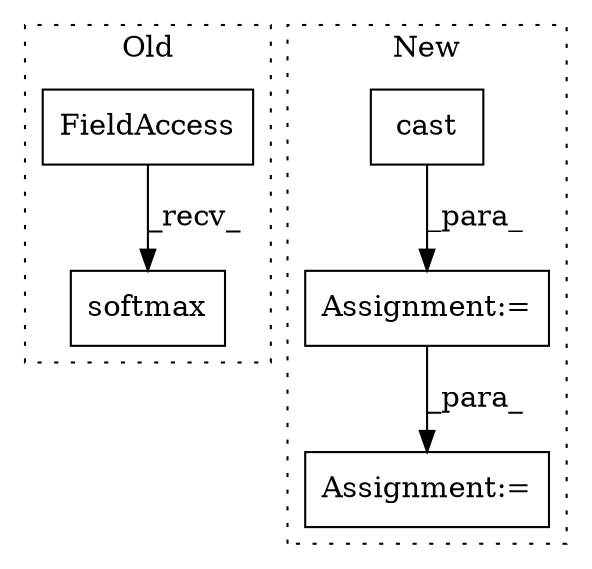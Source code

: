 digraph G {
subgraph cluster0 {
1 [label="softmax" a="32" s="1362,1376" l="8,1" shape="box"];
3 [label="FieldAccess" a="22" s="1343" l="18" shape="box"];
label = "Old";
style="dotted";
}
subgraph cluster1 {
2 [label="cast" a="32" s="1723,1752" l="5,1" shape="box"];
4 [label="Assignment:=" a="7" s="1708" l="1" shape="box"];
5 [label="Assignment:=" a="7" s="1780" l="1" shape="box"];
label = "New";
style="dotted";
}
2 -> 4 [label="_para_"];
3 -> 1 [label="_recv_"];
4 -> 5 [label="_para_"];
}